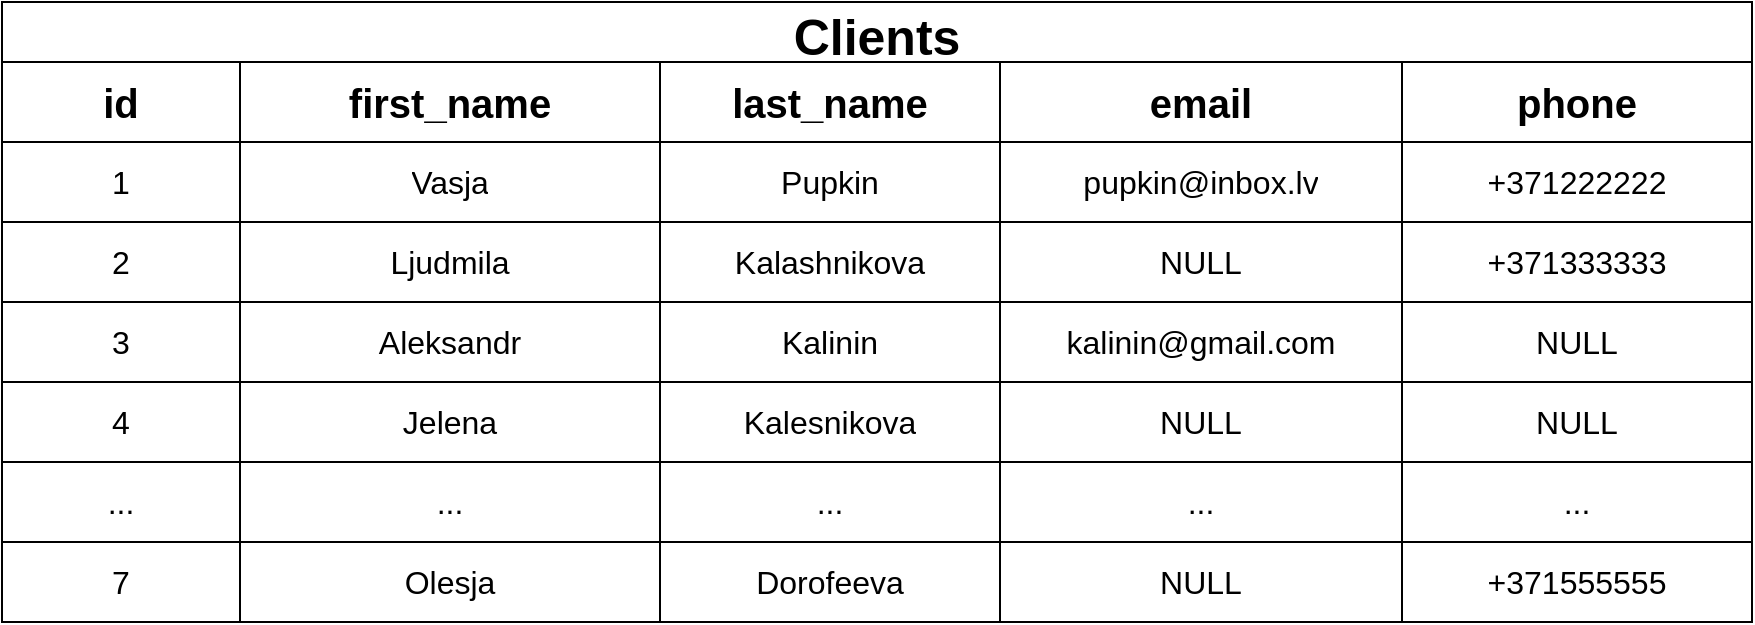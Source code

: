<mxfile version="21.3.5" type="device">
  <diagram name="Page-1" id="K-cHxE39_oSuVvGbcCYV">
    <mxGraphModel dx="1050" dy="523" grid="1" gridSize="10" guides="1" tooltips="1" connect="1" arrows="1" fold="1" page="1" pageScale="1" pageWidth="850" pageHeight="1100" math="0" shadow="0">
      <root>
        <mxCell id="0" />
        <mxCell id="1" parent="0" />
        <mxCell id="d8kG1DlG0p4bEzFvJcGL-34" value="Clients" style="shape=table;startSize=30;container=1;collapsible=0;childLayout=tableLayout;strokeColor=default;fontSize=25;fontStyle=1" vertex="1" parent="1">
          <mxGeometry x="31" y="230" width="875" height="310" as="geometry" />
        </mxCell>
        <mxCell id="d8kG1DlG0p4bEzFvJcGL-35" value="" style="shape=tableRow;horizontal=0;startSize=0;swimlaneHead=0;swimlaneBody=0;strokeColor=inherit;top=0;left=0;bottom=0;right=0;collapsible=0;dropTarget=0;fillColor=none;points=[[0,0.5],[1,0.5]];portConstraint=eastwest;fontSize=16;" vertex="1" parent="d8kG1DlG0p4bEzFvJcGL-34">
          <mxGeometry y="30" width="875" height="40" as="geometry" />
        </mxCell>
        <mxCell id="d8kG1DlG0p4bEzFvJcGL-36" value="&lt;b&gt;&lt;font style=&quot;font-size: 20px;&quot;&gt;id&lt;/font&gt;&lt;/b&gt;" style="shape=partialRectangle;html=1;whiteSpace=wrap;connectable=0;strokeColor=inherit;overflow=hidden;fillColor=none;top=0;left=0;bottom=0;right=0;pointerEvents=1;fontSize=16;" vertex="1" parent="d8kG1DlG0p4bEzFvJcGL-35">
          <mxGeometry width="119" height="40" as="geometry">
            <mxRectangle width="119" height="40" as="alternateBounds" />
          </mxGeometry>
        </mxCell>
        <mxCell id="d8kG1DlG0p4bEzFvJcGL-37" value="&lt;b&gt;&lt;font style=&quot;font-size: 20px;&quot;&gt;first_name&lt;/font&gt;&lt;/b&gt;" style="shape=partialRectangle;html=1;whiteSpace=wrap;connectable=0;strokeColor=inherit;overflow=hidden;fillColor=none;top=0;left=0;bottom=0;right=0;pointerEvents=1;fontSize=16;" vertex="1" parent="d8kG1DlG0p4bEzFvJcGL-35">
          <mxGeometry x="119" width="210" height="40" as="geometry">
            <mxRectangle width="210" height="40" as="alternateBounds" />
          </mxGeometry>
        </mxCell>
        <mxCell id="d8kG1DlG0p4bEzFvJcGL-38" value="&lt;b&gt;&lt;font style=&quot;font-size: 20px;&quot;&gt;last_name&lt;/font&gt;&lt;/b&gt;" style="shape=partialRectangle;html=1;whiteSpace=wrap;connectable=0;strokeColor=inherit;overflow=hidden;fillColor=none;top=0;left=0;bottom=0;right=0;pointerEvents=1;fontSize=16;" vertex="1" parent="d8kG1DlG0p4bEzFvJcGL-35">
          <mxGeometry x="329" width="170" height="40" as="geometry">
            <mxRectangle width="170" height="40" as="alternateBounds" />
          </mxGeometry>
        </mxCell>
        <mxCell id="d8kG1DlG0p4bEzFvJcGL-50" value="&lt;b&gt;&lt;font style=&quot;font-size: 20px;&quot;&gt;email&lt;/font&gt;&lt;/b&gt;" style="shape=partialRectangle;html=1;whiteSpace=wrap;connectable=0;strokeColor=inherit;overflow=hidden;fillColor=none;top=0;left=0;bottom=0;right=0;pointerEvents=1;fontSize=16;" vertex="1" parent="d8kG1DlG0p4bEzFvJcGL-35">
          <mxGeometry x="499" width="201" height="40" as="geometry">
            <mxRectangle width="201" height="40" as="alternateBounds" />
          </mxGeometry>
        </mxCell>
        <mxCell id="d8kG1DlG0p4bEzFvJcGL-47" value="&lt;b&gt;&lt;font style=&quot;font-size: 20px;&quot;&gt;phone&lt;/font&gt;&lt;/b&gt;" style="shape=partialRectangle;html=1;whiteSpace=wrap;connectable=0;strokeColor=inherit;overflow=hidden;fillColor=none;top=0;left=0;bottom=0;right=0;pointerEvents=1;fontSize=16;" vertex="1" parent="d8kG1DlG0p4bEzFvJcGL-35">
          <mxGeometry x="700" width="175" height="40" as="geometry">
            <mxRectangle width="175" height="40" as="alternateBounds" />
          </mxGeometry>
        </mxCell>
        <mxCell id="d8kG1DlG0p4bEzFvJcGL-39" value="" style="shape=tableRow;horizontal=0;startSize=0;swimlaneHead=0;swimlaneBody=0;strokeColor=inherit;top=0;left=0;bottom=0;right=0;collapsible=0;dropTarget=0;fillColor=none;points=[[0,0.5],[1,0.5]];portConstraint=eastwest;fontSize=16;" vertex="1" parent="d8kG1DlG0p4bEzFvJcGL-34">
          <mxGeometry y="70" width="875" height="40" as="geometry" />
        </mxCell>
        <mxCell id="d8kG1DlG0p4bEzFvJcGL-40" value="1" style="shape=partialRectangle;html=1;whiteSpace=wrap;connectable=0;strokeColor=inherit;overflow=hidden;fillColor=none;top=0;left=0;bottom=0;right=0;pointerEvents=1;fontSize=16;" vertex="1" parent="d8kG1DlG0p4bEzFvJcGL-39">
          <mxGeometry width="119" height="40" as="geometry">
            <mxRectangle width="119" height="40" as="alternateBounds" />
          </mxGeometry>
        </mxCell>
        <mxCell id="d8kG1DlG0p4bEzFvJcGL-41" value="Vasja" style="shape=partialRectangle;html=1;whiteSpace=wrap;connectable=0;strokeColor=inherit;overflow=hidden;fillColor=none;top=0;left=0;bottom=0;right=0;pointerEvents=1;fontSize=16;" vertex="1" parent="d8kG1DlG0p4bEzFvJcGL-39">
          <mxGeometry x="119" width="210" height="40" as="geometry">
            <mxRectangle width="210" height="40" as="alternateBounds" />
          </mxGeometry>
        </mxCell>
        <mxCell id="d8kG1DlG0p4bEzFvJcGL-42" value="Pupkin" style="shape=partialRectangle;html=1;whiteSpace=wrap;connectable=0;strokeColor=inherit;overflow=hidden;fillColor=none;top=0;left=0;bottom=0;right=0;pointerEvents=1;fontSize=16;" vertex="1" parent="d8kG1DlG0p4bEzFvJcGL-39">
          <mxGeometry x="329" width="170" height="40" as="geometry">
            <mxRectangle width="170" height="40" as="alternateBounds" />
          </mxGeometry>
        </mxCell>
        <mxCell id="d8kG1DlG0p4bEzFvJcGL-51" value="pupkin@inbox.lv" style="shape=partialRectangle;html=1;whiteSpace=wrap;connectable=0;strokeColor=inherit;overflow=hidden;fillColor=none;top=0;left=0;bottom=0;right=0;pointerEvents=1;fontSize=16;" vertex="1" parent="d8kG1DlG0p4bEzFvJcGL-39">
          <mxGeometry x="499" width="201" height="40" as="geometry">
            <mxRectangle width="201" height="40" as="alternateBounds" />
          </mxGeometry>
        </mxCell>
        <mxCell id="d8kG1DlG0p4bEzFvJcGL-48" value="+371222222" style="shape=partialRectangle;html=1;whiteSpace=wrap;connectable=0;strokeColor=inherit;overflow=hidden;fillColor=none;top=0;left=0;bottom=0;right=0;pointerEvents=1;fontSize=16;" vertex="1" parent="d8kG1DlG0p4bEzFvJcGL-39">
          <mxGeometry x="700" width="175" height="40" as="geometry">
            <mxRectangle width="175" height="40" as="alternateBounds" />
          </mxGeometry>
        </mxCell>
        <mxCell id="d8kG1DlG0p4bEzFvJcGL-43" value="" style="shape=tableRow;horizontal=0;startSize=0;swimlaneHead=0;swimlaneBody=0;strokeColor=inherit;top=0;left=0;bottom=0;right=0;collapsible=0;dropTarget=0;fillColor=none;points=[[0,0.5],[1,0.5]];portConstraint=eastwest;fontSize=16;" vertex="1" parent="d8kG1DlG0p4bEzFvJcGL-34">
          <mxGeometry y="110" width="875" height="40" as="geometry" />
        </mxCell>
        <mxCell id="d8kG1DlG0p4bEzFvJcGL-44" value="2" style="shape=partialRectangle;html=1;whiteSpace=wrap;connectable=0;strokeColor=inherit;overflow=hidden;fillColor=none;top=0;left=0;bottom=0;right=0;pointerEvents=1;fontSize=16;" vertex="1" parent="d8kG1DlG0p4bEzFvJcGL-43">
          <mxGeometry width="119" height="40" as="geometry">
            <mxRectangle width="119" height="40" as="alternateBounds" />
          </mxGeometry>
        </mxCell>
        <mxCell id="d8kG1DlG0p4bEzFvJcGL-45" value="Ljudmila" style="shape=partialRectangle;html=1;whiteSpace=wrap;connectable=0;strokeColor=inherit;overflow=hidden;fillColor=none;top=0;left=0;bottom=0;right=0;pointerEvents=1;fontSize=16;" vertex="1" parent="d8kG1DlG0p4bEzFvJcGL-43">
          <mxGeometry x="119" width="210" height="40" as="geometry">
            <mxRectangle width="210" height="40" as="alternateBounds" />
          </mxGeometry>
        </mxCell>
        <mxCell id="d8kG1DlG0p4bEzFvJcGL-46" value="Kalashnikova" style="shape=partialRectangle;html=1;whiteSpace=wrap;connectable=0;strokeColor=inherit;overflow=hidden;fillColor=none;top=0;left=0;bottom=0;right=0;pointerEvents=1;fontSize=16;" vertex="1" parent="d8kG1DlG0p4bEzFvJcGL-43">
          <mxGeometry x="329" width="170" height="40" as="geometry">
            <mxRectangle width="170" height="40" as="alternateBounds" />
          </mxGeometry>
        </mxCell>
        <mxCell id="d8kG1DlG0p4bEzFvJcGL-52" value="NULL" style="shape=partialRectangle;html=1;whiteSpace=wrap;connectable=0;strokeColor=inherit;overflow=hidden;fillColor=none;top=0;left=0;bottom=0;right=0;pointerEvents=1;fontSize=16;" vertex="1" parent="d8kG1DlG0p4bEzFvJcGL-43">
          <mxGeometry x="499" width="201" height="40" as="geometry">
            <mxRectangle width="201" height="40" as="alternateBounds" />
          </mxGeometry>
        </mxCell>
        <mxCell id="d8kG1DlG0p4bEzFvJcGL-49" value="+371333333" style="shape=partialRectangle;html=1;whiteSpace=wrap;connectable=0;strokeColor=inherit;overflow=hidden;fillColor=none;top=0;left=0;bottom=0;right=0;pointerEvents=1;fontSize=16;" vertex="1" parent="d8kG1DlG0p4bEzFvJcGL-43">
          <mxGeometry x="700" width="175" height="40" as="geometry">
            <mxRectangle width="175" height="40" as="alternateBounds" />
          </mxGeometry>
        </mxCell>
        <mxCell id="d8kG1DlG0p4bEzFvJcGL-53" style="shape=tableRow;horizontal=0;startSize=0;swimlaneHead=0;swimlaneBody=0;strokeColor=inherit;top=0;left=0;bottom=0;right=0;collapsible=0;dropTarget=0;fillColor=none;points=[[0,0.5],[1,0.5]];portConstraint=eastwest;fontSize=16;" vertex="1" parent="d8kG1DlG0p4bEzFvJcGL-34">
          <mxGeometry y="150" width="875" height="40" as="geometry" />
        </mxCell>
        <mxCell id="d8kG1DlG0p4bEzFvJcGL-54" value="3" style="shape=partialRectangle;html=1;whiteSpace=wrap;connectable=0;strokeColor=inherit;overflow=hidden;fillColor=none;top=0;left=0;bottom=0;right=0;pointerEvents=1;fontSize=16;" vertex="1" parent="d8kG1DlG0p4bEzFvJcGL-53">
          <mxGeometry width="119" height="40" as="geometry">
            <mxRectangle width="119" height="40" as="alternateBounds" />
          </mxGeometry>
        </mxCell>
        <mxCell id="d8kG1DlG0p4bEzFvJcGL-55" value="Aleksandr" style="shape=partialRectangle;html=1;whiteSpace=wrap;connectable=0;strokeColor=inherit;overflow=hidden;fillColor=none;top=0;left=0;bottom=0;right=0;pointerEvents=1;fontSize=16;" vertex="1" parent="d8kG1DlG0p4bEzFvJcGL-53">
          <mxGeometry x="119" width="210" height="40" as="geometry">
            <mxRectangle width="210" height="40" as="alternateBounds" />
          </mxGeometry>
        </mxCell>
        <mxCell id="d8kG1DlG0p4bEzFvJcGL-56" value="Kalinin" style="shape=partialRectangle;html=1;whiteSpace=wrap;connectable=0;strokeColor=inherit;overflow=hidden;fillColor=none;top=0;left=0;bottom=0;right=0;pointerEvents=1;fontSize=16;" vertex="1" parent="d8kG1DlG0p4bEzFvJcGL-53">
          <mxGeometry x="329" width="170" height="40" as="geometry">
            <mxRectangle width="170" height="40" as="alternateBounds" />
          </mxGeometry>
        </mxCell>
        <mxCell id="d8kG1DlG0p4bEzFvJcGL-57" value="kalinin@gmail.com" style="shape=partialRectangle;html=1;whiteSpace=wrap;connectable=0;strokeColor=inherit;overflow=hidden;fillColor=none;top=0;left=0;bottom=0;right=0;pointerEvents=1;fontSize=16;" vertex="1" parent="d8kG1DlG0p4bEzFvJcGL-53">
          <mxGeometry x="499" width="201" height="40" as="geometry">
            <mxRectangle width="201" height="40" as="alternateBounds" />
          </mxGeometry>
        </mxCell>
        <mxCell id="d8kG1DlG0p4bEzFvJcGL-58" value="NULL" style="shape=partialRectangle;html=1;whiteSpace=wrap;connectable=0;strokeColor=inherit;overflow=hidden;fillColor=none;top=0;left=0;bottom=0;right=0;pointerEvents=1;fontSize=16;" vertex="1" parent="d8kG1DlG0p4bEzFvJcGL-53">
          <mxGeometry x="700" width="175" height="40" as="geometry">
            <mxRectangle width="175" height="40" as="alternateBounds" />
          </mxGeometry>
        </mxCell>
        <mxCell id="d8kG1DlG0p4bEzFvJcGL-59" style="shape=tableRow;horizontal=0;startSize=0;swimlaneHead=0;swimlaneBody=0;strokeColor=inherit;top=0;left=0;bottom=0;right=0;collapsible=0;dropTarget=0;fillColor=none;points=[[0,0.5],[1,0.5]];portConstraint=eastwest;fontSize=16;" vertex="1" parent="d8kG1DlG0p4bEzFvJcGL-34">
          <mxGeometry y="190" width="875" height="40" as="geometry" />
        </mxCell>
        <mxCell id="d8kG1DlG0p4bEzFvJcGL-60" value="4" style="shape=partialRectangle;html=1;whiteSpace=wrap;connectable=0;strokeColor=inherit;overflow=hidden;fillColor=none;top=0;left=0;bottom=0;right=0;pointerEvents=1;fontSize=16;" vertex="1" parent="d8kG1DlG0p4bEzFvJcGL-59">
          <mxGeometry width="119" height="40" as="geometry">
            <mxRectangle width="119" height="40" as="alternateBounds" />
          </mxGeometry>
        </mxCell>
        <mxCell id="d8kG1DlG0p4bEzFvJcGL-61" value="Jelena" style="shape=partialRectangle;html=1;whiteSpace=wrap;connectable=0;strokeColor=inherit;overflow=hidden;fillColor=none;top=0;left=0;bottom=0;right=0;pointerEvents=1;fontSize=16;" vertex="1" parent="d8kG1DlG0p4bEzFvJcGL-59">
          <mxGeometry x="119" width="210" height="40" as="geometry">
            <mxRectangle width="210" height="40" as="alternateBounds" />
          </mxGeometry>
        </mxCell>
        <mxCell id="d8kG1DlG0p4bEzFvJcGL-62" value="Kalesnikova" style="shape=partialRectangle;html=1;whiteSpace=wrap;connectable=0;strokeColor=inherit;overflow=hidden;fillColor=none;top=0;left=0;bottom=0;right=0;pointerEvents=1;fontSize=16;" vertex="1" parent="d8kG1DlG0p4bEzFvJcGL-59">
          <mxGeometry x="329" width="170" height="40" as="geometry">
            <mxRectangle width="170" height="40" as="alternateBounds" />
          </mxGeometry>
        </mxCell>
        <mxCell id="d8kG1DlG0p4bEzFvJcGL-63" value="NULL" style="shape=partialRectangle;html=1;whiteSpace=wrap;connectable=0;strokeColor=inherit;overflow=hidden;fillColor=none;top=0;left=0;bottom=0;right=0;pointerEvents=1;fontSize=16;" vertex="1" parent="d8kG1DlG0p4bEzFvJcGL-59">
          <mxGeometry x="499" width="201" height="40" as="geometry">
            <mxRectangle width="201" height="40" as="alternateBounds" />
          </mxGeometry>
        </mxCell>
        <mxCell id="d8kG1DlG0p4bEzFvJcGL-64" value="NULL" style="shape=partialRectangle;html=1;whiteSpace=wrap;connectable=0;strokeColor=inherit;overflow=hidden;fillColor=none;top=0;left=0;bottom=0;right=0;pointerEvents=1;fontSize=16;" vertex="1" parent="d8kG1DlG0p4bEzFvJcGL-59">
          <mxGeometry x="700" width="175" height="40" as="geometry">
            <mxRectangle width="175" height="40" as="alternateBounds" />
          </mxGeometry>
        </mxCell>
        <mxCell id="d8kG1DlG0p4bEzFvJcGL-65" style="shape=tableRow;horizontal=0;startSize=0;swimlaneHead=0;swimlaneBody=0;strokeColor=inherit;top=0;left=0;bottom=0;right=0;collapsible=0;dropTarget=0;fillColor=none;points=[[0,0.5],[1,0.5]];portConstraint=eastwest;fontSize=16;" vertex="1" parent="d8kG1DlG0p4bEzFvJcGL-34">
          <mxGeometry y="230" width="875" height="40" as="geometry" />
        </mxCell>
        <mxCell id="d8kG1DlG0p4bEzFvJcGL-66" value="..." style="shape=partialRectangle;html=1;whiteSpace=wrap;connectable=0;strokeColor=inherit;overflow=hidden;fillColor=none;top=0;left=0;bottom=0;right=0;pointerEvents=1;fontSize=16;" vertex="1" parent="d8kG1DlG0p4bEzFvJcGL-65">
          <mxGeometry width="119" height="40" as="geometry">
            <mxRectangle width="119" height="40" as="alternateBounds" />
          </mxGeometry>
        </mxCell>
        <mxCell id="d8kG1DlG0p4bEzFvJcGL-67" value="..." style="shape=partialRectangle;html=1;whiteSpace=wrap;connectable=0;strokeColor=inherit;overflow=hidden;fillColor=none;top=0;left=0;bottom=0;right=0;pointerEvents=1;fontSize=16;" vertex="1" parent="d8kG1DlG0p4bEzFvJcGL-65">
          <mxGeometry x="119" width="210" height="40" as="geometry">
            <mxRectangle width="210" height="40" as="alternateBounds" />
          </mxGeometry>
        </mxCell>
        <mxCell id="d8kG1DlG0p4bEzFvJcGL-68" value="..." style="shape=partialRectangle;html=1;whiteSpace=wrap;connectable=0;strokeColor=inherit;overflow=hidden;fillColor=none;top=0;left=0;bottom=0;right=0;pointerEvents=1;fontSize=16;" vertex="1" parent="d8kG1DlG0p4bEzFvJcGL-65">
          <mxGeometry x="329" width="170" height="40" as="geometry">
            <mxRectangle width="170" height="40" as="alternateBounds" />
          </mxGeometry>
        </mxCell>
        <mxCell id="d8kG1DlG0p4bEzFvJcGL-69" value="..." style="shape=partialRectangle;html=1;whiteSpace=wrap;connectable=0;strokeColor=inherit;overflow=hidden;fillColor=none;top=0;left=0;bottom=0;right=0;pointerEvents=1;fontSize=16;" vertex="1" parent="d8kG1DlG0p4bEzFvJcGL-65">
          <mxGeometry x="499" width="201" height="40" as="geometry">
            <mxRectangle width="201" height="40" as="alternateBounds" />
          </mxGeometry>
        </mxCell>
        <mxCell id="d8kG1DlG0p4bEzFvJcGL-70" value="..." style="shape=partialRectangle;html=1;whiteSpace=wrap;connectable=0;strokeColor=inherit;overflow=hidden;fillColor=none;top=0;left=0;bottom=0;right=0;pointerEvents=1;fontSize=16;" vertex="1" parent="d8kG1DlG0p4bEzFvJcGL-65">
          <mxGeometry x="700" width="175" height="40" as="geometry">
            <mxRectangle width="175" height="40" as="alternateBounds" />
          </mxGeometry>
        </mxCell>
        <mxCell id="d8kG1DlG0p4bEzFvJcGL-71" style="shape=tableRow;horizontal=0;startSize=0;swimlaneHead=0;swimlaneBody=0;strokeColor=inherit;top=0;left=0;bottom=0;right=0;collapsible=0;dropTarget=0;fillColor=none;points=[[0,0.5],[1,0.5]];portConstraint=eastwest;fontSize=16;" vertex="1" parent="d8kG1DlG0p4bEzFvJcGL-34">
          <mxGeometry y="270" width="875" height="40" as="geometry" />
        </mxCell>
        <mxCell id="d8kG1DlG0p4bEzFvJcGL-72" value="7" style="shape=partialRectangle;html=1;whiteSpace=wrap;connectable=0;strokeColor=inherit;overflow=hidden;fillColor=none;top=0;left=0;bottom=0;right=0;pointerEvents=1;fontSize=16;" vertex="1" parent="d8kG1DlG0p4bEzFvJcGL-71">
          <mxGeometry width="119" height="40" as="geometry">
            <mxRectangle width="119" height="40" as="alternateBounds" />
          </mxGeometry>
        </mxCell>
        <mxCell id="d8kG1DlG0p4bEzFvJcGL-73" value="Olesja" style="shape=partialRectangle;html=1;whiteSpace=wrap;connectable=0;strokeColor=inherit;overflow=hidden;fillColor=none;top=0;left=0;bottom=0;right=0;pointerEvents=1;fontSize=16;" vertex="1" parent="d8kG1DlG0p4bEzFvJcGL-71">
          <mxGeometry x="119" width="210" height="40" as="geometry">
            <mxRectangle width="210" height="40" as="alternateBounds" />
          </mxGeometry>
        </mxCell>
        <mxCell id="d8kG1DlG0p4bEzFvJcGL-74" value="Dorofeeva" style="shape=partialRectangle;html=1;whiteSpace=wrap;connectable=0;strokeColor=inherit;overflow=hidden;fillColor=none;top=0;left=0;bottom=0;right=0;pointerEvents=1;fontSize=16;" vertex="1" parent="d8kG1DlG0p4bEzFvJcGL-71">
          <mxGeometry x="329" width="170" height="40" as="geometry">
            <mxRectangle width="170" height="40" as="alternateBounds" />
          </mxGeometry>
        </mxCell>
        <mxCell id="d8kG1DlG0p4bEzFvJcGL-75" value="NULL" style="shape=partialRectangle;html=1;whiteSpace=wrap;connectable=0;strokeColor=inherit;overflow=hidden;fillColor=none;top=0;left=0;bottom=0;right=0;pointerEvents=1;fontSize=16;" vertex="1" parent="d8kG1DlG0p4bEzFvJcGL-71">
          <mxGeometry x="499" width="201" height="40" as="geometry">
            <mxRectangle width="201" height="40" as="alternateBounds" />
          </mxGeometry>
        </mxCell>
        <mxCell id="d8kG1DlG0p4bEzFvJcGL-76" value="+371555555" style="shape=partialRectangle;html=1;whiteSpace=wrap;connectable=0;strokeColor=inherit;overflow=hidden;fillColor=none;top=0;left=0;bottom=0;right=0;pointerEvents=1;fontSize=16;" vertex="1" parent="d8kG1DlG0p4bEzFvJcGL-71">
          <mxGeometry x="700" width="175" height="40" as="geometry">
            <mxRectangle width="175" height="40" as="alternateBounds" />
          </mxGeometry>
        </mxCell>
      </root>
    </mxGraphModel>
  </diagram>
</mxfile>
